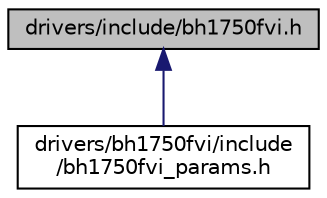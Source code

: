 digraph "drivers/include/bh1750fvi.h"
{
 // LATEX_PDF_SIZE
  edge [fontname="Helvetica",fontsize="10",labelfontname="Helvetica",labelfontsize="10"];
  node [fontname="Helvetica",fontsize="10",shape=record];
  Node1 [label="drivers/include/bh1750fvi.h",height=0.2,width=0.4,color="black", fillcolor="grey75", style="filled", fontcolor="black",tooltip="Interface definition for the Rohm BH1750FVI ambient light sensor."];
  Node1 -> Node2 [dir="back",color="midnightblue",fontsize="10",style="solid",fontname="Helvetica"];
  Node2 [label="drivers/bh1750fvi/include\l/bh1750fvi_params.h",height=0.2,width=0.4,color="black", fillcolor="white", style="filled",URL="$bh1750fvi__params_8h.html",tooltip="Default configuration for BH1750FVI devices."];
}
